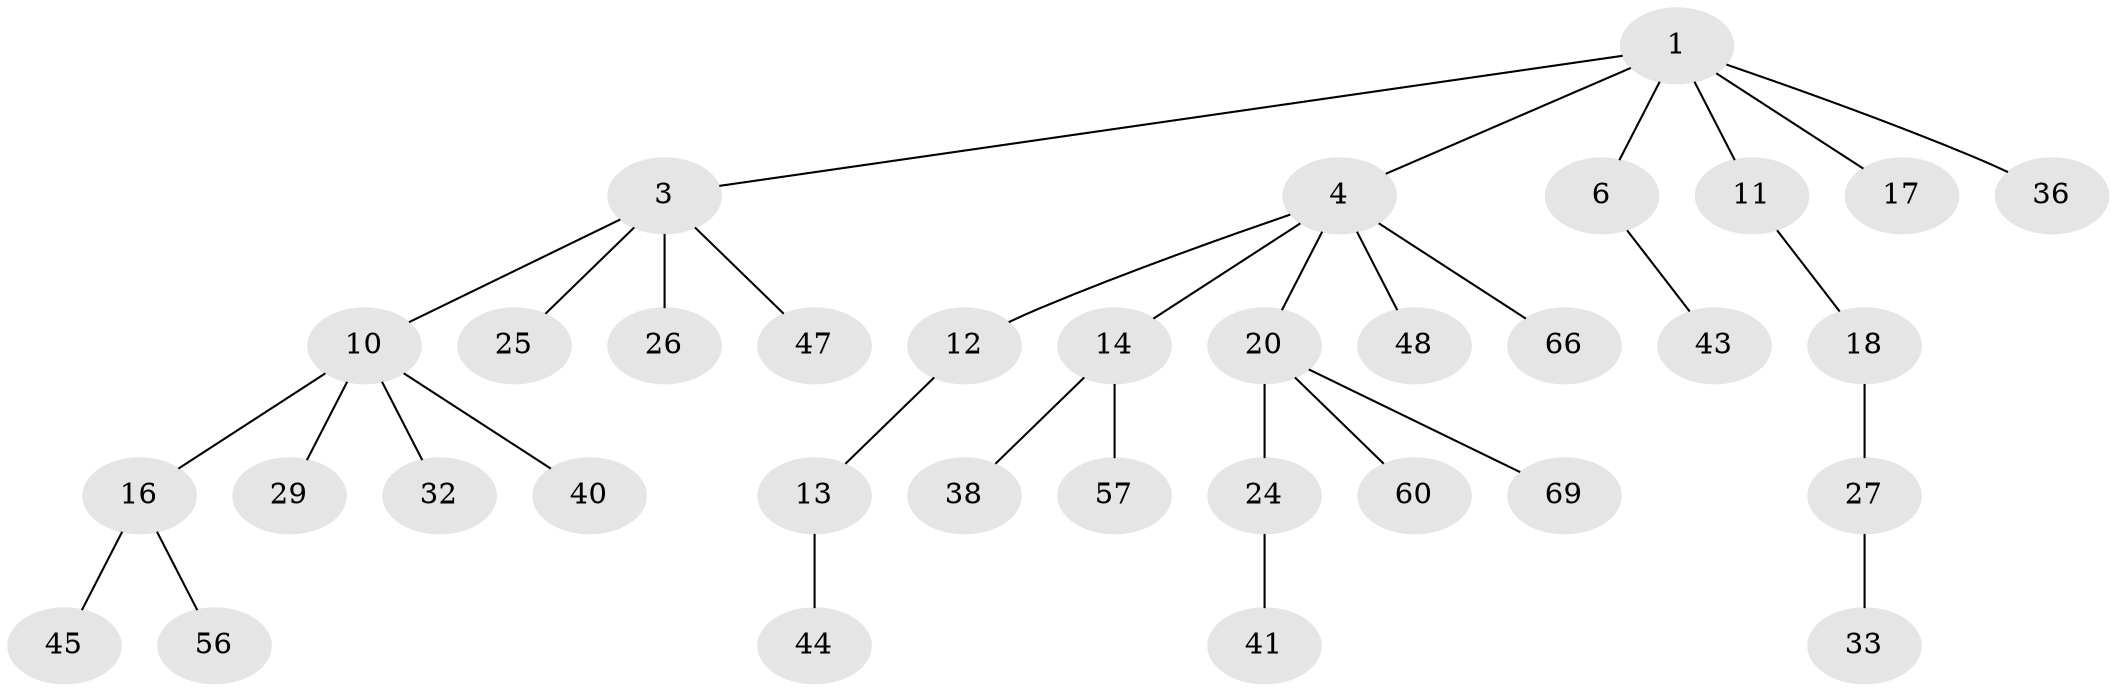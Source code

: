 // original degree distribution, {6: 0.028985507246376812, 2: 0.2608695652173913, 3: 0.10144927536231885, 4: 0.043478260869565216, 5: 0.057971014492753624, 1: 0.5072463768115942}
// Generated by graph-tools (version 1.1) at 2025/15/03/09/25 04:15:34]
// undirected, 34 vertices, 33 edges
graph export_dot {
graph [start="1"]
  node [color=gray90,style=filled];
  1 [super="+2"];
  3 [super="+7+23"];
  4 [super="+8+5+46"];
  6;
  10 [super="+31"];
  11;
  12 [super="+49+59"];
  13;
  14 [super="+28+15"];
  16;
  17 [super="+65"];
  18 [super="+50"];
  20 [super="+21"];
  24 [super="+61+52+37"];
  25 [super="+39"];
  26 [super="+54"];
  27 [super="+42+58+68+30"];
  29;
  32 [super="+34"];
  33;
  36 [super="+63"];
  38;
  40;
  41;
  43 [super="+55"];
  44 [super="+53"];
  45;
  47;
  48;
  56;
  57;
  60;
  66;
  69;
  1 -- 3;
  1 -- 4;
  1 -- 11;
  1 -- 17;
  1 -- 36;
  1 -- 6;
  3 -- 10;
  3 -- 47;
  3 -- 25;
  3 -- 26;
  4 -- 14;
  4 -- 48;
  4 -- 66;
  4 -- 20;
  4 -- 12;
  6 -- 43;
  10 -- 16;
  10 -- 29;
  10 -- 40;
  10 -- 32;
  11 -- 18;
  12 -- 13;
  13 -- 44;
  14 -- 38;
  14 -- 57;
  16 -- 45;
  16 -- 56;
  18 -- 27;
  20 -- 24;
  20 -- 69;
  20 -- 60;
  24 -- 41;
  27 -- 33;
}
